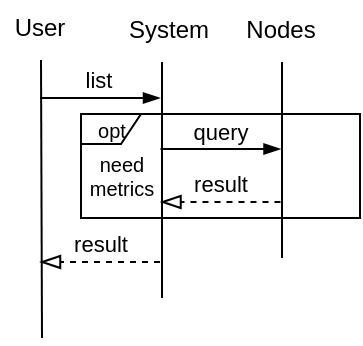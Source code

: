 <mxfile version="13.7.7" type="device"><diagram id="kRgzDGlwQmI8iNO_ghnk" name="Page-1"><mxGraphModel dx="946" dy="551" grid="1" gridSize="10" guides="1" tooltips="1" connect="1" arrows="1" fold="1" page="1" pageScale="1" pageWidth="850" pageHeight="1100" math="0" shadow="0"><root><mxCell id="0"/><mxCell id="1" parent="0"/><mxCell id="nlCpu3jXheV9KklnzNjY-1" value="" style="endArrow=none;html=1;" parent="1" edge="1"><mxGeometry width="50" height="50" relative="1" as="geometry"><mxPoint x="761" y="800" as="sourcePoint"/><mxPoint x="760.5" y="661" as="targetPoint"/></mxGeometry></mxCell><mxCell id="nlCpu3jXheV9KklnzNjY-4" value="" style="endArrow=none;html=1;" parent="1" edge="1"><mxGeometry width="50" height="50" relative="1" as="geometry"><mxPoint x="881" y="760" as="sourcePoint"/><mxPoint x="881.0" y="662" as="targetPoint"/></mxGeometry></mxCell><mxCell id="nlCpu3jXheV9KklnzNjY-5" value="list" style="html=1;verticalAlign=bottom;endArrow=blockThin;endFill=1;" parent="1" edge="1"><mxGeometry x="-0.033" width="80" relative="1" as="geometry"><mxPoint x="760" y="680" as="sourcePoint"/><mxPoint x="820" y="680" as="targetPoint"/><mxPoint as="offset"/></mxGeometry></mxCell><mxCell id="nlCpu3jXheV9KklnzNjY-6" value="result" style="html=1;verticalAlign=bottom;endArrow=blockThin;dashed=1;endSize=8;endFill=0;" parent="1" edge="1"><mxGeometry relative="1" as="geometry"><mxPoint x="820" y="762" as="sourcePoint"/><mxPoint x="760" y="762" as="targetPoint"/></mxGeometry></mxCell><mxCell id="nlCpu3jXheV9KklnzNjY-8" value="User" style="text;align=center;fontStyle=0;verticalAlign=middle;spacingLeft=3;spacingRight=3;strokeColor=none;rotatable=0;points=[[0,0.5],[1,0.5]];portConstraint=eastwest;" parent="1" vertex="1"><mxGeometry x="740.5" y="631" width="39" height="26" as="geometry"/></mxCell><mxCell id="nlCpu3jXheV9KklnzNjY-10" value="Nodes" style="text;align=center;fontStyle=0;verticalAlign=middle;spacingLeft=3;spacingRight=3;strokeColor=none;rotatable=0;points=[[0,0.5],[1,0.5]];portConstraint=eastwest;" parent="1" vertex="1"><mxGeometry x="861" y="632" width="39" height="26" as="geometry"/></mxCell><mxCell id="nlCpu3jXheV9KklnzNjY-12" value="" style="shape=image;html=1;verticalAlign=top;verticalLabelPosition=bottom;labelBackgroundColor=#ffffff;imageAspect=0;aspect=fixed;image=https://cdn1.iconfinder.com/data/icons/gradak-interface/32/interface-78-128.png;strokeWidth=20;" parent="1" vertex="1"><mxGeometry x="862" y="743" width="40" height="40" as="geometry"/></mxCell><mxCell id="nlCpu3jXheV9KklnzNjY-13" value="" style="endArrow=none;html=1;" parent="1" edge="1"><mxGeometry width="50" height="50" relative="1" as="geometry"><mxPoint x="821" y="780" as="sourcePoint"/><mxPoint x="821.0" y="662" as="targetPoint"/></mxGeometry></mxCell><mxCell id="nlCpu3jXheV9KklnzNjY-14" value="System" style="text;align=center;fontStyle=0;verticalAlign=middle;spacingLeft=3;spacingRight=3;strokeColor=none;rotatable=0;points=[[0,0.5],[1,0.5]];portConstraint=eastwest;" parent="1" vertex="1"><mxGeometry x="805" y="632" width="39" height="26" as="geometry"/></mxCell><mxCell id="nlCpu3jXheV9KklnzNjY-15" value="opt" style="shape=umlFrame;whiteSpace=wrap;html=1;strokeWidth=1;fontSize=10;width=30;height=15;" parent="1" vertex="1"><mxGeometry x="780.5" y="688" width="139.5" height="52" as="geometry"/></mxCell><mxCell id="nlCpu3jXheV9KklnzNjY-16" value="query" style="html=1;verticalAlign=bottom;startArrow=none;endArrow=blockThin;startSize=8;startFill=0;endFill=1;" parent="1" edge="1"><mxGeometry relative="1" as="geometry"><mxPoint x="820.25" y="705.5" as="sourcePoint"/><mxPoint x="880.25" y="705.5" as="targetPoint"/></mxGeometry></mxCell><mxCell id="nlCpu3jXheV9KklnzNjY-17" value="result" style="html=1;verticalAlign=bottom;endArrow=blockThin;dashed=1;endSize=8;endFill=0;" parent="1" edge="1"><mxGeometry relative="1" as="geometry"><mxPoint x="880.25" y="732" as="sourcePoint"/><mxPoint x="820.25" y="732" as="targetPoint"/></mxGeometry></mxCell><mxCell id="nlCpu3jXheV9KklnzNjY-19" value="need&lt;br&gt;metrics" style="text;html=1;strokeColor=none;fillColor=none;align=center;verticalAlign=middle;whiteSpace=wrap;rounded=0;fontSize=10;" parent="1" vertex="1"><mxGeometry x="781" y="709" width="40" height="20" as="geometry"/></mxCell><mxCell id="oVddnEZvBYnbbzCqjPhG-1" value="" style="shape=image;html=1;verticalAlign=top;verticalLabelPosition=bottom;labelBackgroundColor=#ffffff;imageAspect=0;aspect=fixed;image=https://cdn1.iconfinder.com/data/icons/gradak-interface/32/interface-78-128.png;strokeWidth=20;" vertex="1" parent="1"><mxGeometry x="802" y="763" width="40" height="40" as="geometry"/></mxCell></root></mxGraphModel></diagram></mxfile>